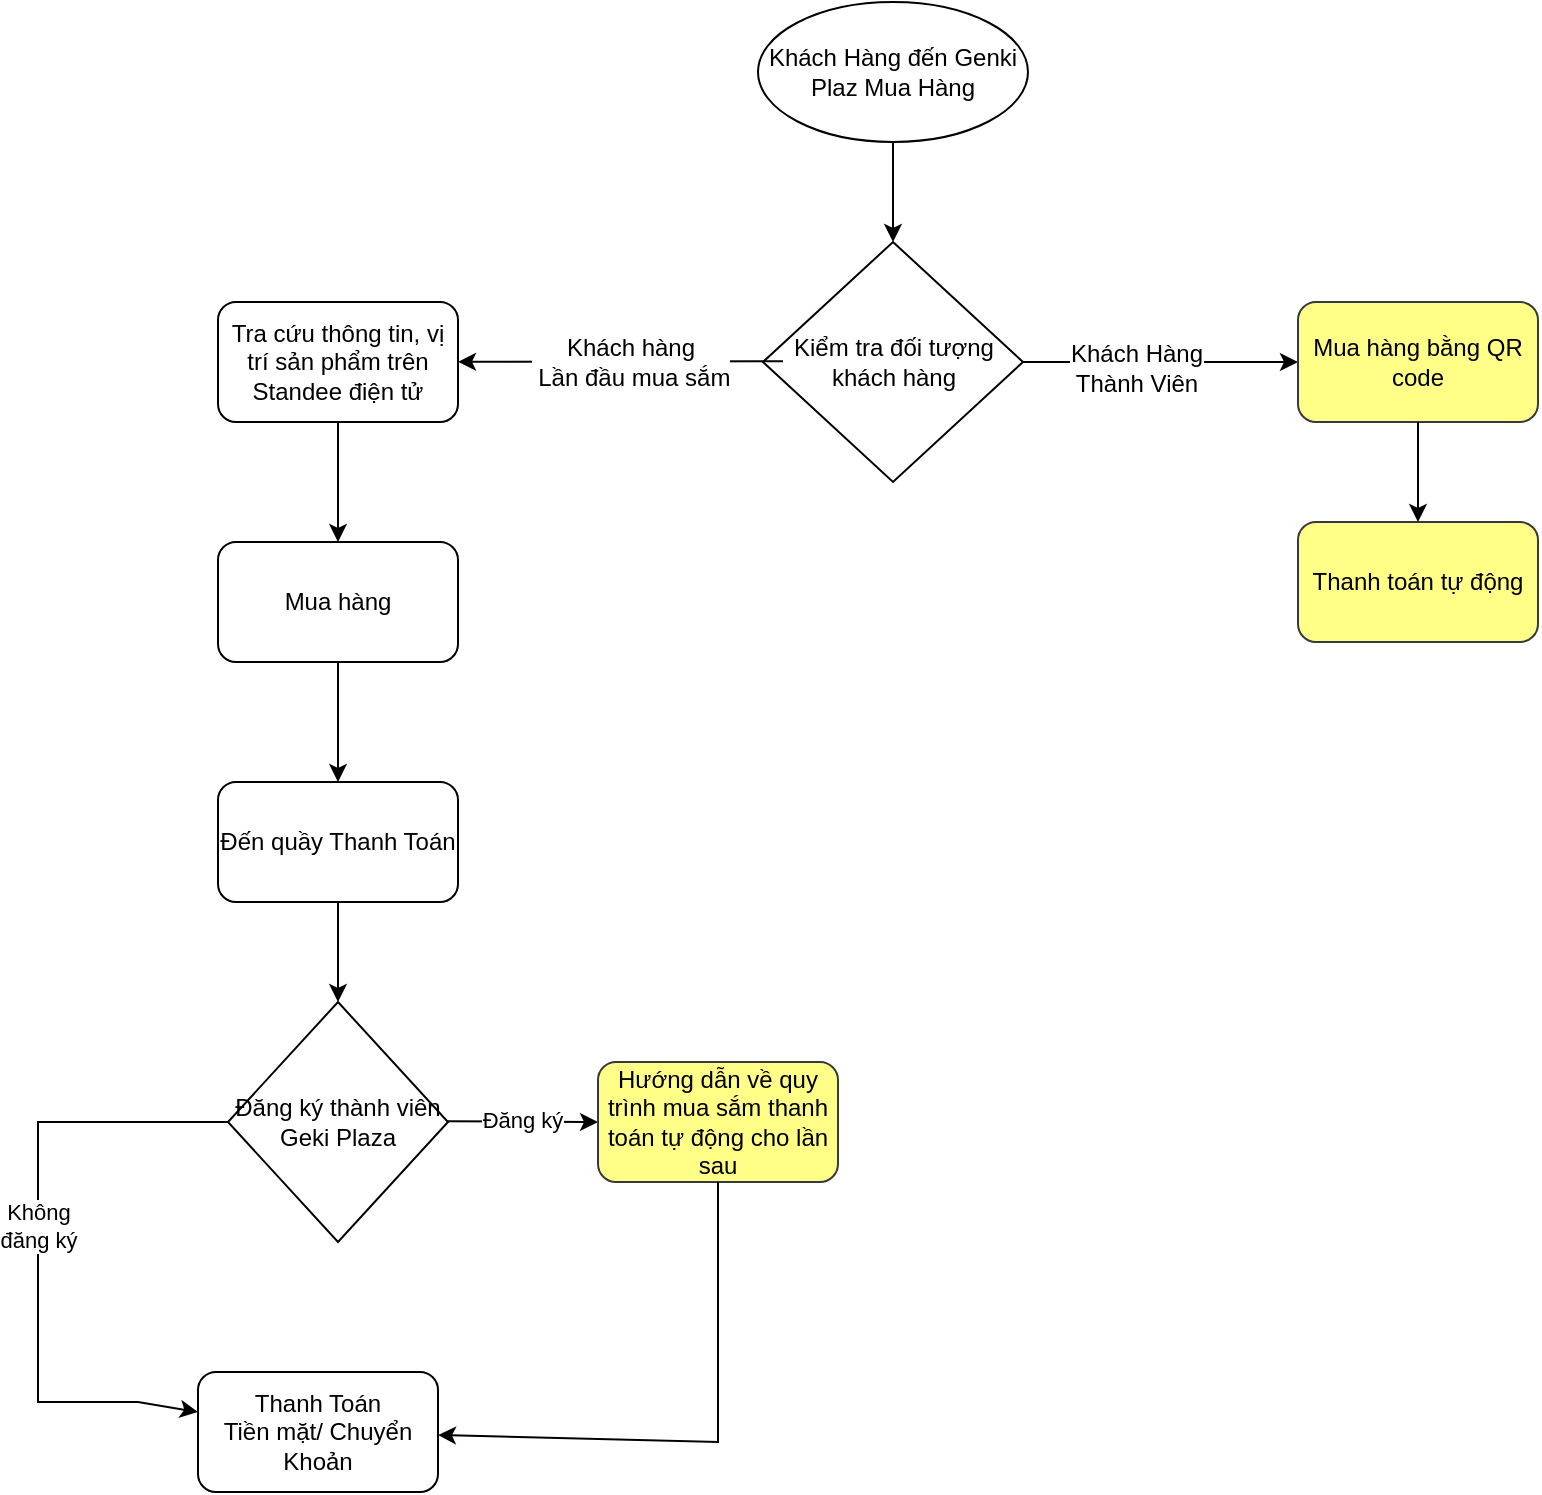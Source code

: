 <mxfile version="22.1.15" type="github">
  <diagram id="C5RBs43oDa-KdzZeNtuy" name="Page-1">
    <mxGraphModel dx="1816" dy="541" grid="1" gridSize="10" guides="1" tooltips="1" connect="1" arrows="1" fold="1" page="1" pageScale="1" pageWidth="827" pageHeight="1169" math="0" shadow="0">
      <root>
        <mxCell id="WIyWlLk6GJQsqaUBKTNV-0" />
        <mxCell id="WIyWlLk6GJQsqaUBKTNV-1" parent="WIyWlLk6GJQsqaUBKTNV-0" />
        <mxCell id="aPV8XcEKE8DMEjJSvruH-8" style="edgeStyle=orthogonalEdgeStyle;rounded=0;orthogonalLoop=1;jettySize=auto;html=1;exitX=0.5;exitY=1;exitDx=0;exitDy=0;fontSize=12;" edge="1" parent="WIyWlLk6GJQsqaUBKTNV-1" source="aPV8XcEKE8DMEjJSvruH-2" target="aPV8XcEKE8DMEjJSvruH-5">
          <mxGeometry relative="1" as="geometry" />
        </mxCell>
        <mxCell id="aPV8XcEKE8DMEjJSvruH-2" value="Khách Hàng đến Genki Plaz Mua Hàng" style="ellipse;whiteSpace=wrap;html=1;fontSize=12;" vertex="1" parent="WIyWlLk6GJQsqaUBKTNV-1">
          <mxGeometry x="310" y="20" width="135" height="70" as="geometry" />
        </mxCell>
        <mxCell id="aPV8XcEKE8DMEjJSvruH-5" value="Kiểm tra đối tượng khách hàng" style="rhombus;whiteSpace=wrap;html=1;fontSize=12;" vertex="1" parent="WIyWlLk6GJQsqaUBKTNV-1">
          <mxGeometry x="312.5" y="140" width="130" height="120" as="geometry" />
        </mxCell>
        <mxCell id="aPV8XcEKE8DMEjJSvruH-9" value="" style="endArrow=classic;html=1;rounded=0;fontSize=12;" edge="1" parent="WIyWlLk6GJQsqaUBKTNV-1" target="aPV8XcEKE8DMEjJSvruH-36">
          <mxGeometry width="50" height="50" relative="1" as="geometry">
            <mxPoint x="322.5" y="199.66" as="sourcePoint" />
            <mxPoint x="170" y="199.66" as="targetPoint" />
          </mxGeometry>
        </mxCell>
        <mxCell id="aPV8XcEKE8DMEjJSvruH-11" value="Khách hàng&lt;br style=&quot;font-size: 12px;&quot;&gt;&amp;nbsp;Lần đầu mua sắm" style="edgeLabel;html=1;align=center;verticalAlign=middle;resizable=0;points=[];fontSize=12;" vertex="1" connectable="0" parent="aPV8XcEKE8DMEjJSvruH-9">
          <mxGeometry x="0.009" y="7" relative="1" as="geometry">
            <mxPoint x="5" y="-7" as="offset" />
          </mxGeometry>
        </mxCell>
        <mxCell id="aPV8XcEKE8DMEjJSvruH-10" value="" style="endArrow=classic;html=1;rounded=0;fontSize=12;" edge="1" parent="WIyWlLk6GJQsqaUBKTNV-1" source="aPV8XcEKE8DMEjJSvruH-5" target="aPV8XcEKE8DMEjJSvruH-38">
          <mxGeometry width="50" height="50" relative="1" as="geometry">
            <mxPoint x="450.0" y="199.54" as="sourcePoint" />
            <mxPoint x="639.46" y="199.5" as="targetPoint" />
          </mxGeometry>
        </mxCell>
        <mxCell id="aPV8XcEKE8DMEjJSvruH-12" value="Khách Hàng&lt;br style=&quot;font-size: 12px;&quot;&gt;Thành Viên" style="edgeLabel;html=1;align=center;verticalAlign=middle;resizable=0;points=[];fontSize=12;" vertex="1" connectable="0" parent="aPV8XcEKE8DMEjJSvruH-10">
          <mxGeometry x="-0.293" y="-3" relative="1" as="geometry">
            <mxPoint x="8" as="offset" />
          </mxGeometry>
        </mxCell>
        <mxCell id="aPV8XcEKE8DMEjJSvruH-14" value="Thanh toán tự động" style="rounded=1;whiteSpace=wrap;html=1;fontSize=12;fillColor=#ffff88;strokeColor=#36393d;" vertex="1" parent="WIyWlLk6GJQsqaUBKTNV-1">
          <mxGeometry x="580" y="280" width="120" height="60" as="geometry" />
        </mxCell>
        <mxCell id="aPV8XcEKE8DMEjJSvruH-15" value="Mua hàng" style="rounded=1;whiteSpace=wrap;html=1;fontSize=12;" vertex="1" parent="WIyWlLk6GJQsqaUBKTNV-1">
          <mxGeometry x="40" y="290" width="120" height="60" as="geometry" />
        </mxCell>
        <mxCell id="aPV8XcEKE8DMEjJSvruH-16" value="Đến quầy Thanh Toán" style="rounded=1;whiteSpace=wrap;html=1;fontSize=12;" vertex="1" parent="WIyWlLk6GJQsqaUBKTNV-1">
          <mxGeometry x="40" y="410" width="120" height="60" as="geometry" />
        </mxCell>
        <mxCell id="aPV8XcEKE8DMEjJSvruH-17" value="" style="endArrow=classic;html=1;rounded=0;fontSize=12;" edge="1" parent="WIyWlLk6GJQsqaUBKTNV-1" source="aPV8XcEKE8DMEjJSvruH-15" target="aPV8XcEKE8DMEjJSvruH-16">
          <mxGeometry width="50" height="50" relative="1" as="geometry">
            <mxPoint x="390" y="350" as="sourcePoint" />
            <mxPoint x="440" y="300" as="targetPoint" />
            <Array as="points">
              <mxPoint x="100" y="350" />
            </Array>
          </mxGeometry>
        </mxCell>
        <mxCell id="aPV8XcEKE8DMEjJSvruH-18" value="Thanh Toán&lt;br style=&quot;font-size: 12px;&quot;&gt;Tiền mặt/ Chuyển Khoản" style="rounded=1;whiteSpace=wrap;html=1;fontSize=12;" vertex="1" parent="WIyWlLk6GJQsqaUBKTNV-1">
          <mxGeometry x="30" y="705" width="120" height="60" as="geometry" />
        </mxCell>
        <mxCell id="aPV8XcEKE8DMEjJSvruH-21" value="" style="endArrow=classic;html=1;rounded=0;fontSize=12;" edge="1" parent="WIyWlLk6GJQsqaUBKTNV-1" source="aPV8XcEKE8DMEjJSvruH-16">
          <mxGeometry width="50" height="50" relative="1" as="geometry">
            <mxPoint x="110" y="360" as="sourcePoint" />
            <mxPoint x="100" y="520.0" as="targetPoint" />
            <Array as="points" />
          </mxGeometry>
        </mxCell>
        <mxCell id="aPV8XcEKE8DMEjJSvruH-24" value="" style="endArrow=classic;html=1;rounded=0;" edge="1" parent="WIyWlLk6GJQsqaUBKTNV-1">
          <mxGeometry width="50" height="50" relative="1" as="geometry">
            <mxPoint x="155" y="579.66" as="sourcePoint" />
            <mxPoint x="230" y="580" as="targetPoint" />
          </mxGeometry>
        </mxCell>
        <mxCell id="aPV8XcEKE8DMEjJSvruH-29" value="Đăng ký" style="edgeLabel;html=1;align=center;verticalAlign=middle;resizable=0;points=[];" vertex="1" connectable="0" parent="aPV8XcEKE8DMEjJSvruH-24">
          <mxGeometry x="-0.029" y="1" relative="1" as="geometry">
            <mxPoint as="offset" />
          </mxGeometry>
        </mxCell>
        <mxCell id="aPV8XcEKE8DMEjJSvruH-26" value="" style="endArrow=classic;html=1;rounded=0;" edge="1" parent="WIyWlLk6GJQsqaUBKTNV-1" source="aPV8XcEKE8DMEjJSvruH-28" target="aPV8XcEKE8DMEjJSvruH-18">
          <mxGeometry width="50" height="50" relative="1" as="geometry">
            <mxPoint x="90.003" y="669.997" as="sourcePoint" />
            <mxPoint y="620" as="targetPoint" />
            <Array as="points">
              <mxPoint x="10" y="580" />
              <mxPoint x="-50" y="580" />
              <mxPoint x="-50" y="720" />
              <mxPoint y="720" />
            </Array>
          </mxGeometry>
        </mxCell>
        <mxCell id="aPV8XcEKE8DMEjJSvruH-32" value="Không &lt;br&gt;đăng ký" style="edgeLabel;html=1;align=center;verticalAlign=middle;resizable=0;points=[];" vertex="1" connectable="0" parent="aPV8XcEKE8DMEjJSvruH-26">
          <mxGeometry x="-0.071" relative="1" as="geometry">
            <mxPoint as="offset" />
          </mxGeometry>
        </mxCell>
        <mxCell id="aPV8XcEKE8DMEjJSvruH-27" value="Hướng dẫn về quy trình mua sắm thanh toán tự động cho lần sau" style="rounded=1;whiteSpace=wrap;html=1;fillColor=#ffff88;strokeColor=#36393d;" vertex="1" parent="WIyWlLk6GJQsqaUBKTNV-1">
          <mxGeometry x="230" y="550" width="120" height="60" as="geometry" />
        </mxCell>
        <mxCell id="aPV8XcEKE8DMEjJSvruH-28" value="Đăng ký thành viên Geki Plaza" style="rhombus;whiteSpace=wrap;html=1;" vertex="1" parent="WIyWlLk6GJQsqaUBKTNV-1">
          <mxGeometry x="45" y="520" width="110" height="120" as="geometry" />
        </mxCell>
        <mxCell id="aPV8XcEKE8DMEjJSvruH-35" value="" style="endArrow=classic;html=1;rounded=0;" edge="1" parent="WIyWlLk6GJQsqaUBKTNV-1" source="aPV8XcEKE8DMEjJSvruH-27" target="aPV8XcEKE8DMEjJSvruH-18">
          <mxGeometry width="50" height="50" relative="1" as="geometry">
            <mxPoint x="380" y="540" as="sourcePoint" />
            <mxPoint x="430" y="490" as="targetPoint" />
            <Array as="points">
              <mxPoint x="290" y="740" />
            </Array>
          </mxGeometry>
        </mxCell>
        <mxCell id="aPV8XcEKE8DMEjJSvruH-36" value="Tra cứu thông tin, vị trí sản phẩm trên Standee điện tử" style="rounded=1;whiteSpace=wrap;html=1;fontSize=12;" vertex="1" parent="WIyWlLk6GJQsqaUBKTNV-1">
          <mxGeometry x="40" y="170" width="120" height="60" as="geometry" />
        </mxCell>
        <mxCell id="aPV8XcEKE8DMEjJSvruH-37" value="" style="endArrow=classic;html=1;rounded=0;" edge="1" parent="WIyWlLk6GJQsqaUBKTNV-1" source="aPV8XcEKE8DMEjJSvruH-36" target="aPV8XcEKE8DMEjJSvruH-15">
          <mxGeometry width="50" height="50" relative="1" as="geometry">
            <mxPoint x="380" y="340" as="sourcePoint" />
            <mxPoint x="430" y="290" as="targetPoint" />
          </mxGeometry>
        </mxCell>
        <mxCell id="aPV8XcEKE8DMEjJSvruH-38" value="Mua hàng bằng QR code" style="rounded=1;whiteSpace=wrap;html=1;fontSize=12;fillColor=#ffff88;strokeColor=#36393d;" vertex="1" parent="WIyWlLk6GJQsqaUBKTNV-1">
          <mxGeometry x="580" y="170" width="120" height="60" as="geometry" />
        </mxCell>
        <mxCell id="aPV8XcEKE8DMEjJSvruH-39" value="" style="endArrow=classic;html=1;rounded=0;" edge="1" parent="WIyWlLk6GJQsqaUBKTNV-1" source="aPV8XcEKE8DMEjJSvruH-38" target="aPV8XcEKE8DMEjJSvruH-14">
          <mxGeometry width="50" height="50" relative="1" as="geometry">
            <mxPoint x="380" y="340" as="sourcePoint" />
            <mxPoint x="430" y="290" as="targetPoint" />
          </mxGeometry>
        </mxCell>
      </root>
    </mxGraphModel>
  </diagram>
</mxfile>

